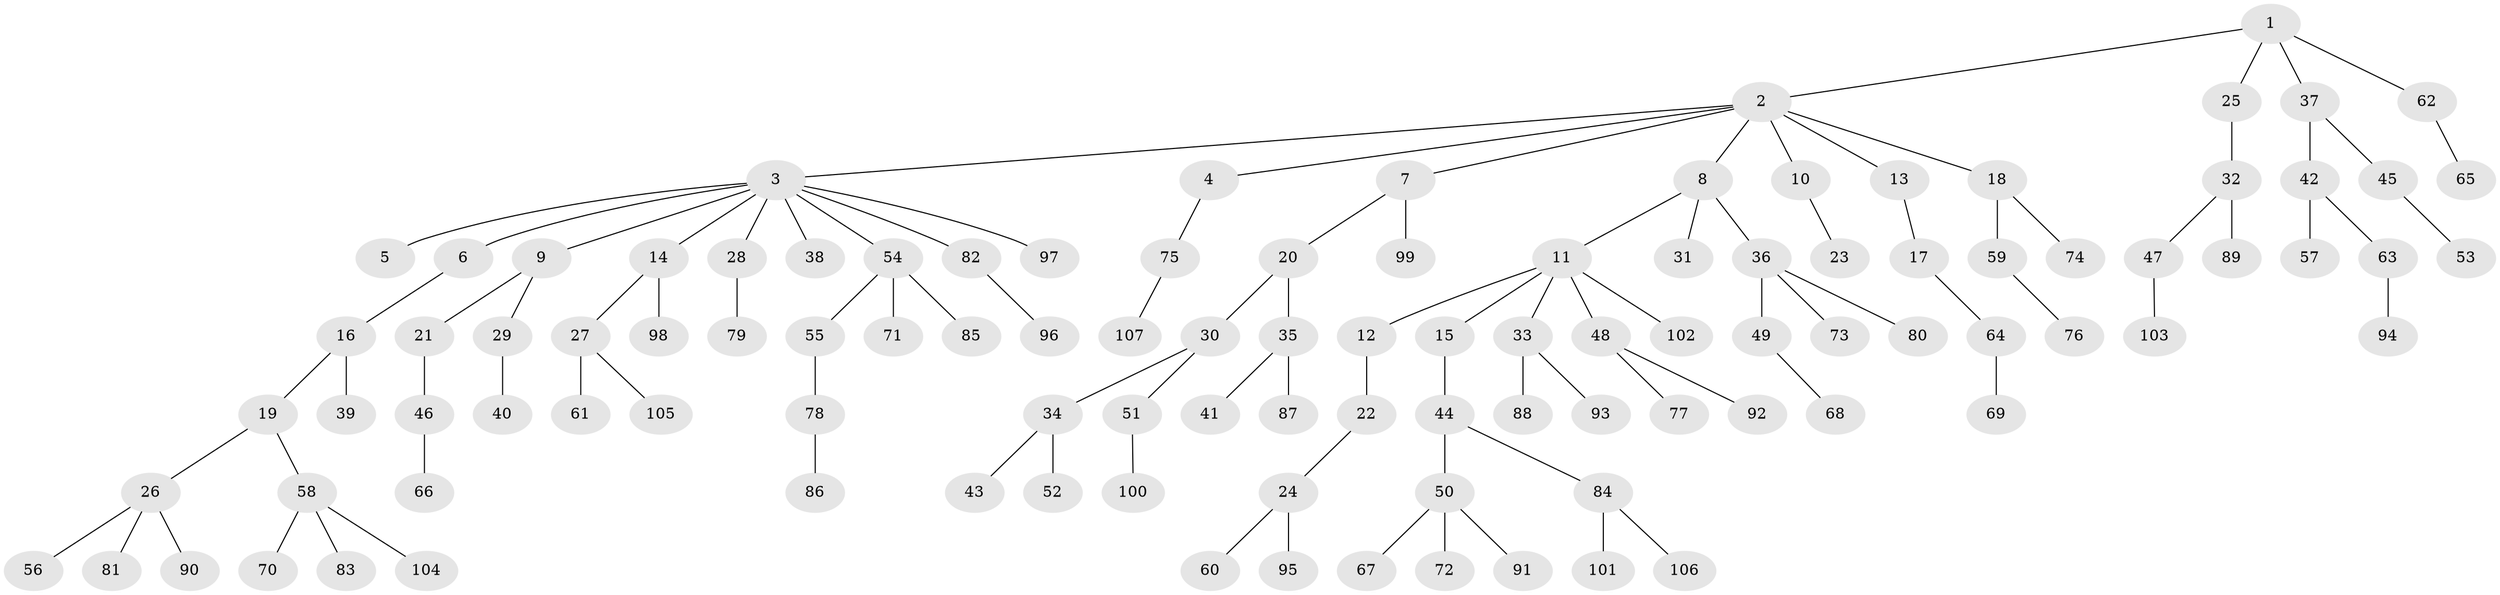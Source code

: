 // Generated by graph-tools (version 1.1) at 2025/36/03/09/25 02:36:44]
// undirected, 107 vertices, 106 edges
graph export_dot {
graph [start="1"]
  node [color=gray90,style=filled];
  1;
  2;
  3;
  4;
  5;
  6;
  7;
  8;
  9;
  10;
  11;
  12;
  13;
  14;
  15;
  16;
  17;
  18;
  19;
  20;
  21;
  22;
  23;
  24;
  25;
  26;
  27;
  28;
  29;
  30;
  31;
  32;
  33;
  34;
  35;
  36;
  37;
  38;
  39;
  40;
  41;
  42;
  43;
  44;
  45;
  46;
  47;
  48;
  49;
  50;
  51;
  52;
  53;
  54;
  55;
  56;
  57;
  58;
  59;
  60;
  61;
  62;
  63;
  64;
  65;
  66;
  67;
  68;
  69;
  70;
  71;
  72;
  73;
  74;
  75;
  76;
  77;
  78;
  79;
  80;
  81;
  82;
  83;
  84;
  85;
  86;
  87;
  88;
  89;
  90;
  91;
  92;
  93;
  94;
  95;
  96;
  97;
  98;
  99;
  100;
  101;
  102;
  103;
  104;
  105;
  106;
  107;
  1 -- 2;
  1 -- 25;
  1 -- 37;
  1 -- 62;
  2 -- 3;
  2 -- 4;
  2 -- 7;
  2 -- 8;
  2 -- 10;
  2 -- 13;
  2 -- 18;
  3 -- 5;
  3 -- 6;
  3 -- 9;
  3 -- 14;
  3 -- 28;
  3 -- 38;
  3 -- 54;
  3 -- 82;
  3 -- 97;
  4 -- 75;
  6 -- 16;
  7 -- 20;
  7 -- 99;
  8 -- 11;
  8 -- 31;
  8 -- 36;
  9 -- 21;
  9 -- 29;
  10 -- 23;
  11 -- 12;
  11 -- 15;
  11 -- 33;
  11 -- 48;
  11 -- 102;
  12 -- 22;
  13 -- 17;
  14 -- 27;
  14 -- 98;
  15 -- 44;
  16 -- 19;
  16 -- 39;
  17 -- 64;
  18 -- 59;
  18 -- 74;
  19 -- 26;
  19 -- 58;
  20 -- 30;
  20 -- 35;
  21 -- 46;
  22 -- 24;
  24 -- 60;
  24 -- 95;
  25 -- 32;
  26 -- 56;
  26 -- 81;
  26 -- 90;
  27 -- 61;
  27 -- 105;
  28 -- 79;
  29 -- 40;
  30 -- 34;
  30 -- 51;
  32 -- 47;
  32 -- 89;
  33 -- 88;
  33 -- 93;
  34 -- 43;
  34 -- 52;
  35 -- 41;
  35 -- 87;
  36 -- 49;
  36 -- 73;
  36 -- 80;
  37 -- 42;
  37 -- 45;
  42 -- 57;
  42 -- 63;
  44 -- 50;
  44 -- 84;
  45 -- 53;
  46 -- 66;
  47 -- 103;
  48 -- 77;
  48 -- 92;
  49 -- 68;
  50 -- 67;
  50 -- 72;
  50 -- 91;
  51 -- 100;
  54 -- 55;
  54 -- 71;
  54 -- 85;
  55 -- 78;
  58 -- 70;
  58 -- 83;
  58 -- 104;
  59 -- 76;
  62 -- 65;
  63 -- 94;
  64 -- 69;
  75 -- 107;
  78 -- 86;
  82 -- 96;
  84 -- 101;
  84 -- 106;
}
